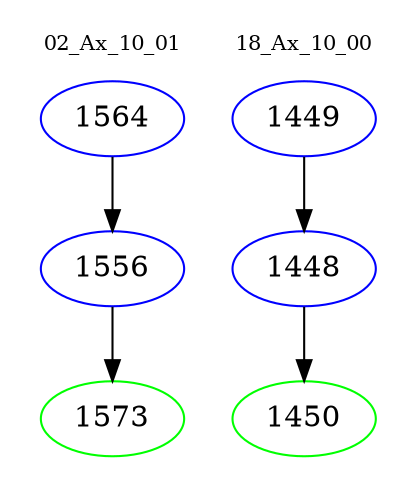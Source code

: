 digraph{
subgraph cluster_0 {
color = white
label = "02_Ax_10_01";
fontsize=10;
T0_1564 [label="1564", color="blue"]
T0_1564 -> T0_1556 [color="black"]
T0_1556 [label="1556", color="blue"]
T0_1556 -> T0_1573 [color="black"]
T0_1573 [label="1573", color="green"]
}
subgraph cluster_1 {
color = white
label = "18_Ax_10_00";
fontsize=10;
T1_1449 [label="1449", color="blue"]
T1_1449 -> T1_1448 [color="black"]
T1_1448 [label="1448", color="blue"]
T1_1448 -> T1_1450 [color="black"]
T1_1450 [label="1450", color="green"]
}
}
